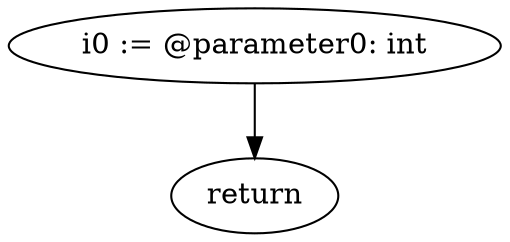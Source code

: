 digraph "unitGraph" {
    "i0 := @parameter0: int"
    "return"
    "i0 := @parameter0: int"->"return";
}
